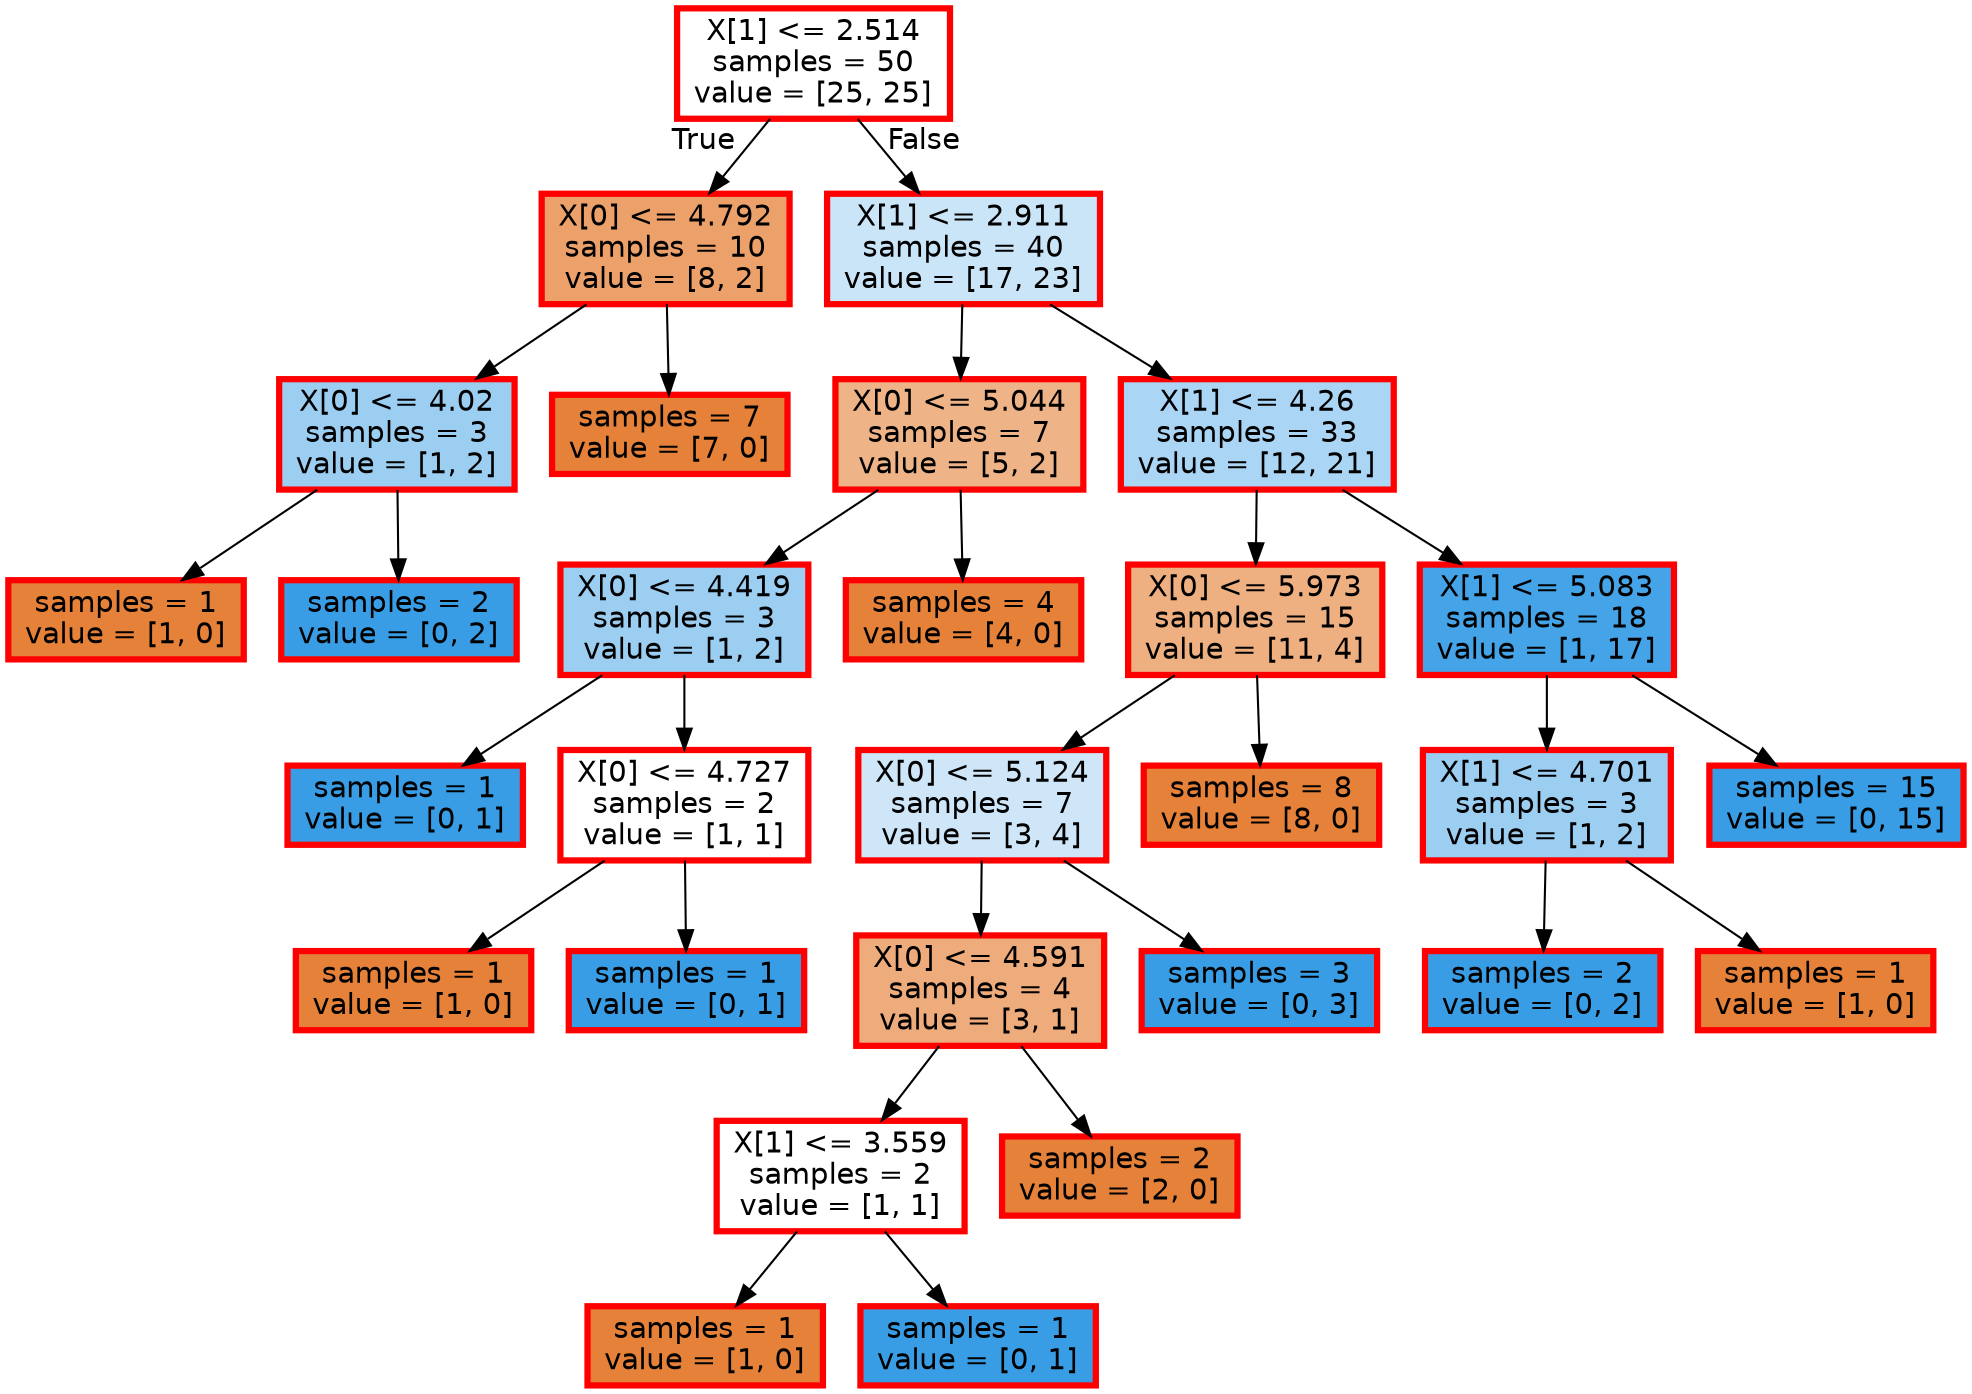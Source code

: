digraph Tree {



node [shape=box, style="filled", color="black", fontname="helvetica"] ;



edge [fontname="helvetica"] ;



0 [label="X[1] <= 2.514\nsamples = 50\nvalue = [25, 25]", fillcolor="#ffffff" color="red" penwidth=3] ;



1 [label="X[0] <= 4.792\nsamples = 10\nvalue = [8, 2]", fillcolor="#eca06a" color="red" penwidth=3] ;



0 -> 1 [labeldistance=2.5, labelangle=45, headlabel="True"] ;



5 [label="X[0] <= 4.02\nsamples = 3\nvalue = [1, 2]", fillcolor="#9ccef2" color="red" penwidth=3] ;



1 -> 5 ;



6 [label="samples = 1\nvalue = [1, 0]", fillcolor="#e58139" color="red" penwidth=3] ;



5 -> 6 ;



7 [label="samples = 2\nvalue = [0, 2]", fillcolor="#399de5" color="red" penwidth=3] ;



5 -> 7 ;



8 [label="samples = 7\nvalue = [7, 0]", fillcolor="#e58139" color="red" penwidth=3] ;



1 -> 8 ;



2 [label="X[1] <= 2.911\nsamples = 40\nvalue = [17, 23]", fillcolor="#cbe5f8" color="red" penwidth=3] ;



0 -> 2 [labeldistance=2.5, labelangle=-45, headlabel="False"] ;



3 [label="X[0] <= 5.044\nsamples = 7\nvalue = [5, 2]", fillcolor="#efb388" color="red" penwidth=3] ;



2 -> 3 ;



9 [label="X[0] <= 4.419\nsamples = 3\nvalue = [1, 2]", fillcolor="#9ccef2" color="red" penwidth=3] ;



3 -> 9 ;



10 [label="samples = 1\nvalue = [0, 1]", fillcolor="#399de5" color="red" penwidth=3] ;



9 -> 10 ;



11 [label="X[0] <= 4.727\nsamples = 2\nvalue = [1, 1]", fillcolor="#ffffff" color="red" penwidth=3] ;



9 -> 11 ;



12 [label="samples = 1\nvalue = [1, 0]", fillcolor="#e58139" color="red" penwidth=3] ;



11 -> 12 ;



13 [label="samples = 1\nvalue = [0, 1]", fillcolor="#399de5" color="red" penwidth=3] ;



11 -> 13 ;



14 [label="samples = 4\nvalue = [4, 0]", fillcolor="#e58139" color="red" penwidth=3] ;



3 -> 14 ;



4 [label="X[1] <= 4.26\nsamples = 33\nvalue = [12, 21]", fillcolor="#aad5f4" color="red" penwidth=3] ;



2 -> 4 ;



15 [label="X[0] <= 5.973\nsamples = 15\nvalue = [11, 4]", fillcolor="#eeaf81" color="red" penwidth=3] ;



4 -> 15 ;



16 [label="X[0] <= 5.124\nsamples = 7\nvalue = [3, 4]", fillcolor="#cee6f8" color="red" penwidth=3] ;



15 -> 16 ;



17 [label="X[0] <= 4.591\nsamples = 4\nvalue = [3, 1]", fillcolor="#eeab7b" color="red" penwidth=3] ;



16 -> 17 ;



18 [label="X[1] <= 3.559\nsamples = 2\nvalue = [1, 1]", fillcolor="#ffffff" color="red" penwidth=3] ;



17 -> 18 ;



19 [label="samples = 1\nvalue = [1, 0]", fillcolor="#e58139" color="red" penwidth=3] ;



18 -> 19 ;



20 [label="samples = 1\nvalue = [0, 1]", fillcolor="#399de5" color="red" penwidth=3] ;



18 -> 20 ;



21 [label="samples = 2\nvalue = [2, 0]", fillcolor="#e58139" color="red" penwidth=3] ;



17 -> 21 ;



22 [label="samples = 3\nvalue = [0, 3]", fillcolor="#399de5" color="red" penwidth=3] ;



16 -> 22 ;



23 [label="samples = 8\nvalue = [8, 0]", fillcolor="#e58139" color="red" penwidth=3] ;



15 -> 23 ;



24 [label="X[1] <= 5.083\nsamples = 18\nvalue = [1, 17]", fillcolor="#45a3e7" color="red" penwidth=3] ;



4 -> 24 ;



25 [label="X[1] <= 4.701\nsamples = 3\nvalue = [1, 2]", fillcolor="#9ccef2" color="red" penwidth=3] ;



24 -> 25 ;



26 [label="samples = 2\nvalue = [0, 2]", fillcolor="#399de5" color="red" penwidth=3] ;



25 -> 26 ;



27 [label="samples = 1\nvalue = [1, 0]", fillcolor="#e58139" color="red" penwidth=3] ;



25 -> 27 ;



28 [label="samples = 15\nvalue = [0, 15]", fillcolor="#399de5" color="red" penwidth=3] ;



24 -> 28 ;



}

